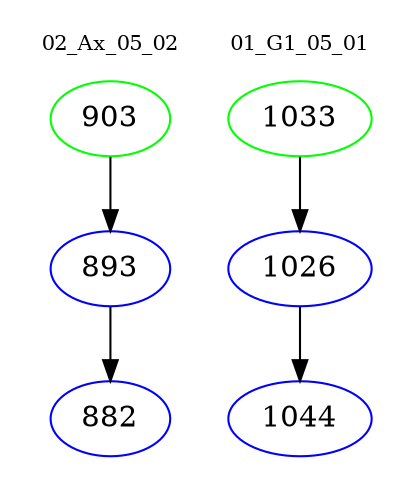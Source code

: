 digraph{
subgraph cluster_0 {
color = white
label = "02_Ax_05_02";
fontsize=10;
T0_903 [label="903", color="green"]
T0_903 -> T0_893 [color="black"]
T0_893 [label="893", color="blue"]
T0_893 -> T0_882 [color="black"]
T0_882 [label="882", color="blue"]
}
subgraph cluster_1 {
color = white
label = "01_G1_05_01";
fontsize=10;
T1_1033 [label="1033", color="green"]
T1_1033 -> T1_1026 [color="black"]
T1_1026 [label="1026", color="blue"]
T1_1026 -> T1_1044 [color="black"]
T1_1044 [label="1044", color="blue"]
}
}

